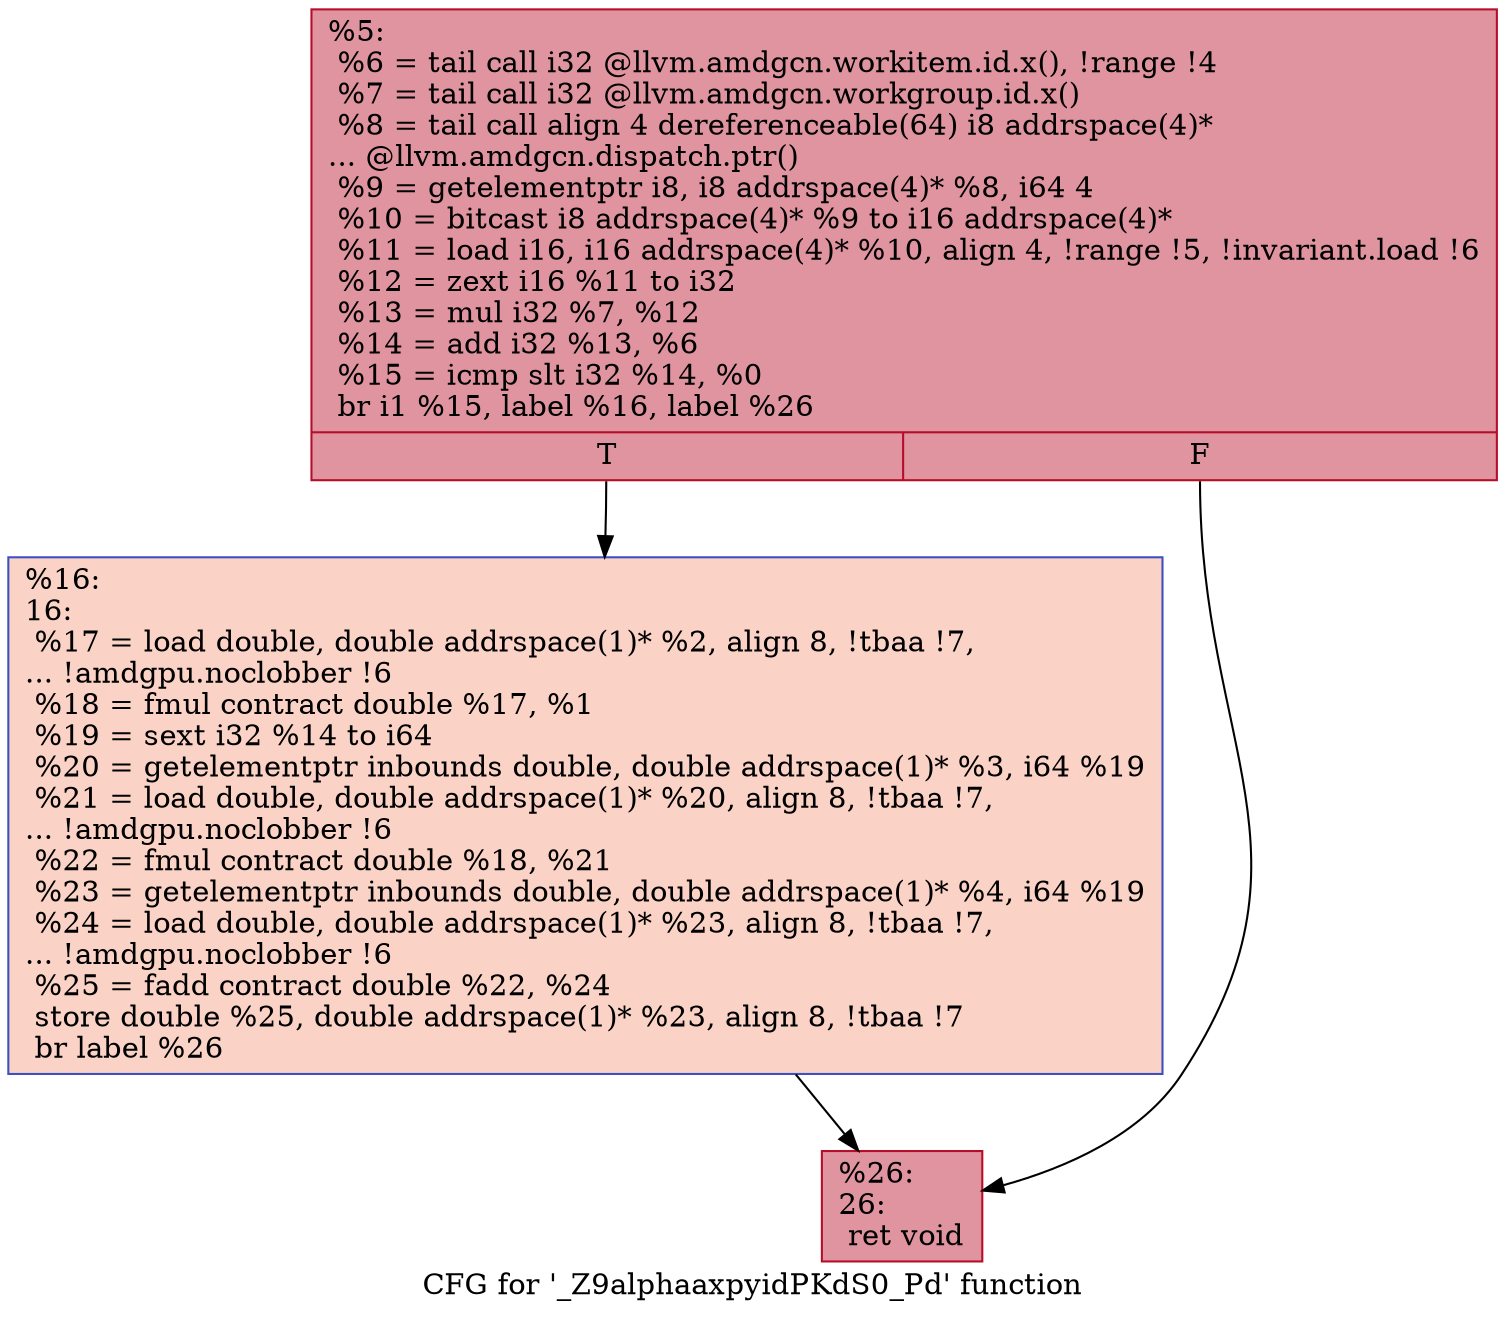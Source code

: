 digraph "CFG for '_Z9alphaaxpyidPKdS0_Pd' function" {
	label="CFG for '_Z9alphaaxpyidPKdS0_Pd' function";

	Node0x58051d0 [shape=record,color="#b70d28ff", style=filled, fillcolor="#b70d2870",label="{%5:\l  %6 = tail call i32 @llvm.amdgcn.workitem.id.x(), !range !4\l  %7 = tail call i32 @llvm.amdgcn.workgroup.id.x()\l  %8 = tail call align 4 dereferenceable(64) i8 addrspace(4)*\l... @llvm.amdgcn.dispatch.ptr()\l  %9 = getelementptr i8, i8 addrspace(4)* %8, i64 4\l  %10 = bitcast i8 addrspace(4)* %9 to i16 addrspace(4)*\l  %11 = load i16, i16 addrspace(4)* %10, align 4, !range !5, !invariant.load !6\l  %12 = zext i16 %11 to i32\l  %13 = mul i32 %7, %12\l  %14 = add i32 %13, %6\l  %15 = icmp slt i32 %14, %0\l  br i1 %15, label %16, label %26\l|{<s0>T|<s1>F}}"];
	Node0x58051d0:s0 -> Node0x58070a0;
	Node0x58051d0:s1 -> Node0x5807130;
	Node0x58070a0 [shape=record,color="#3d50c3ff", style=filled, fillcolor="#f59c7d70",label="{%16:\l16:                                               \l  %17 = load double, double addrspace(1)* %2, align 8, !tbaa !7,\l... !amdgpu.noclobber !6\l  %18 = fmul contract double %17, %1\l  %19 = sext i32 %14 to i64\l  %20 = getelementptr inbounds double, double addrspace(1)* %3, i64 %19\l  %21 = load double, double addrspace(1)* %20, align 8, !tbaa !7,\l... !amdgpu.noclobber !6\l  %22 = fmul contract double %18, %21\l  %23 = getelementptr inbounds double, double addrspace(1)* %4, i64 %19\l  %24 = load double, double addrspace(1)* %23, align 8, !tbaa !7,\l... !amdgpu.noclobber !6\l  %25 = fadd contract double %22, %24\l  store double %25, double addrspace(1)* %23, align 8, !tbaa !7\l  br label %26\l}"];
	Node0x58070a0 -> Node0x5807130;
	Node0x5807130 [shape=record,color="#b70d28ff", style=filled, fillcolor="#b70d2870",label="{%26:\l26:                                               \l  ret void\l}"];
}
